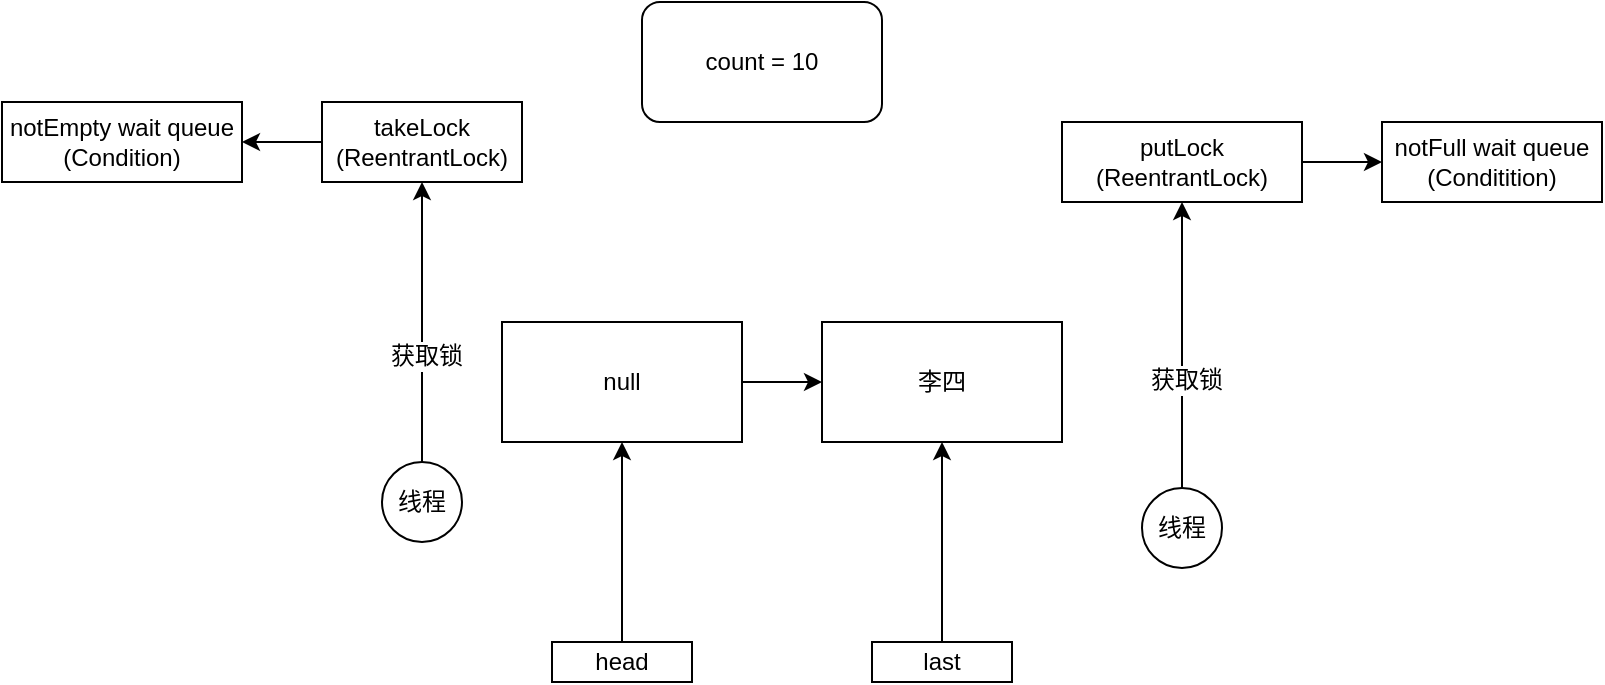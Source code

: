 <mxfile version="12.2.9" type="github" pages="1">
  <diagram id="orEDwhUKBMStI5XJ0Paf" name="第 1 页">
    <mxGraphModel dx="1422" dy="762" grid="1" gridSize="10" guides="1" tooltips="1" connect="1" arrows="1" fold="1" page="1" pageScale="1" pageWidth="827" pageHeight="1169" math="0" shadow="0">
      <root>
        <mxCell id="0"/>
        <mxCell id="1" parent="0"/>
        <mxCell id="djLy8KHiu-xG3MhfthzV-3" style="edgeStyle=orthogonalEdgeStyle;rounded=0;orthogonalLoop=1;jettySize=auto;html=1;entryX=0;entryY=0.5;entryDx=0;entryDy=0;" edge="1" parent="1" source="djLy8KHiu-xG3MhfthzV-1" target="djLy8KHiu-xG3MhfthzV-2">
          <mxGeometry relative="1" as="geometry"/>
        </mxCell>
        <mxCell id="djLy8KHiu-xG3MhfthzV-1" value="null" style="rounded=0;whiteSpace=wrap;html=1;" vertex="1" parent="1">
          <mxGeometry x="260" y="330" width="120" height="60" as="geometry"/>
        </mxCell>
        <mxCell id="djLy8KHiu-xG3MhfthzV-2" value="李四" style="rounded=0;whiteSpace=wrap;html=1;" vertex="1" parent="1">
          <mxGeometry x="420" y="330" width="120" height="60" as="geometry"/>
        </mxCell>
        <mxCell id="djLy8KHiu-xG3MhfthzV-6" style="edgeStyle=orthogonalEdgeStyle;rounded=0;orthogonalLoop=1;jettySize=auto;html=1;entryX=0.5;entryY=1;entryDx=0;entryDy=0;" edge="1" parent="1" source="djLy8KHiu-xG3MhfthzV-4" target="djLy8KHiu-xG3MhfthzV-1">
          <mxGeometry relative="1" as="geometry"/>
        </mxCell>
        <mxCell id="djLy8KHiu-xG3MhfthzV-4" value="head" style="rounded=0;whiteSpace=wrap;html=1;" vertex="1" parent="1">
          <mxGeometry x="285" y="490" width="70" height="20" as="geometry"/>
        </mxCell>
        <mxCell id="djLy8KHiu-xG3MhfthzV-7" style="edgeStyle=orthogonalEdgeStyle;rounded=0;orthogonalLoop=1;jettySize=auto;html=1;entryX=0.5;entryY=1;entryDx=0;entryDy=0;" edge="1" parent="1" source="djLy8KHiu-xG3MhfthzV-5" target="djLy8KHiu-xG3MhfthzV-2">
          <mxGeometry relative="1" as="geometry"/>
        </mxCell>
        <mxCell id="djLy8KHiu-xG3MhfthzV-5" value="last" style="rounded=0;whiteSpace=wrap;html=1;" vertex="1" parent="1">
          <mxGeometry x="445" y="490" width="70" height="20" as="geometry"/>
        </mxCell>
        <mxCell id="djLy8KHiu-xG3MhfthzV-10" style="edgeStyle=orthogonalEdgeStyle;rounded=0;orthogonalLoop=1;jettySize=auto;html=1;" edge="1" parent="1" source="djLy8KHiu-xG3MhfthzV-8" target="djLy8KHiu-xG3MhfthzV-9">
          <mxGeometry relative="1" as="geometry"/>
        </mxCell>
        <mxCell id="djLy8KHiu-xG3MhfthzV-8" value="takeLock&lt;br&gt;(ReentrantLock)" style="rounded=0;whiteSpace=wrap;html=1;" vertex="1" parent="1">
          <mxGeometry x="170" y="220" width="100" height="40" as="geometry"/>
        </mxCell>
        <mxCell id="djLy8KHiu-xG3MhfthzV-9" value="notEmpty wait queue&lt;br&gt;(Condition)" style="rounded=0;whiteSpace=wrap;html=1;" vertex="1" parent="1">
          <mxGeometry x="10" y="220" width="120" height="40" as="geometry"/>
        </mxCell>
        <mxCell id="djLy8KHiu-xG3MhfthzV-12" style="edgeStyle=orthogonalEdgeStyle;rounded=0;orthogonalLoop=1;jettySize=auto;html=1;entryX=0.5;entryY=1;entryDx=0;entryDy=0;" edge="1" parent="1" source="djLy8KHiu-xG3MhfthzV-11" target="djLy8KHiu-xG3MhfthzV-8">
          <mxGeometry relative="1" as="geometry"/>
        </mxCell>
        <mxCell id="djLy8KHiu-xG3MhfthzV-13" value="获取锁" style="text;html=1;align=center;verticalAlign=middle;resizable=0;points=[];;labelBackgroundColor=#ffffff;" vertex="1" connectable="0" parent="djLy8KHiu-xG3MhfthzV-12">
          <mxGeometry x="-0.243" y="-2" relative="1" as="geometry">
            <mxPoint as="offset"/>
          </mxGeometry>
        </mxCell>
        <mxCell id="djLy8KHiu-xG3MhfthzV-11" value="线程" style="ellipse;whiteSpace=wrap;html=1;aspect=fixed;" vertex="1" parent="1">
          <mxGeometry x="200" y="400" width="40" height="40" as="geometry"/>
        </mxCell>
        <mxCell id="djLy8KHiu-xG3MhfthzV-15" value="notFull wait queue&lt;br&gt;(Conditition)" style="rounded=0;whiteSpace=wrap;html=1;" vertex="1" parent="1">
          <mxGeometry x="700" y="230" width="110" height="40" as="geometry"/>
        </mxCell>
        <mxCell id="djLy8KHiu-xG3MhfthzV-20" style="edgeStyle=orthogonalEdgeStyle;rounded=0;orthogonalLoop=1;jettySize=auto;html=1;entryX=0;entryY=0.5;entryDx=0;entryDy=0;" edge="1" parent="1" source="djLy8KHiu-xG3MhfthzV-16" target="djLy8KHiu-xG3MhfthzV-15">
          <mxGeometry relative="1" as="geometry"/>
        </mxCell>
        <mxCell id="djLy8KHiu-xG3MhfthzV-16" value="putLock&lt;br&gt;(ReentrantLock)" style="rounded=0;whiteSpace=wrap;html=1;" vertex="1" parent="1">
          <mxGeometry x="540" y="230" width="120" height="40" as="geometry"/>
        </mxCell>
        <mxCell id="djLy8KHiu-xG3MhfthzV-17" style="edgeStyle=orthogonalEdgeStyle;rounded=0;orthogonalLoop=1;jettySize=auto;html=1;entryX=0.5;entryY=1;entryDx=0;entryDy=0;" edge="1" parent="1" source="djLy8KHiu-xG3MhfthzV-19" target="djLy8KHiu-xG3MhfthzV-16">
          <mxGeometry relative="1" as="geometry"/>
        </mxCell>
        <mxCell id="djLy8KHiu-xG3MhfthzV-18" value="获取锁" style="text;html=1;align=center;verticalAlign=middle;resizable=0;points=[];;labelBackgroundColor=#ffffff;" vertex="1" connectable="0" parent="djLy8KHiu-xG3MhfthzV-17">
          <mxGeometry x="-0.243" y="-2" relative="1" as="geometry">
            <mxPoint as="offset"/>
          </mxGeometry>
        </mxCell>
        <mxCell id="djLy8KHiu-xG3MhfthzV-19" value="线程" style="ellipse;whiteSpace=wrap;html=1;aspect=fixed;" vertex="1" parent="1">
          <mxGeometry x="580" y="413" width="40" height="40" as="geometry"/>
        </mxCell>
        <mxCell id="djLy8KHiu-xG3MhfthzV-21" value="count = 10" style="rounded=1;whiteSpace=wrap;html=1;" vertex="1" parent="1">
          <mxGeometry x="330" y="170" width="120" height="60" as="geometry"/>
        </mxCell>
      </root>
    </mxGraphModel>
  </diagram>
</mxfile>
